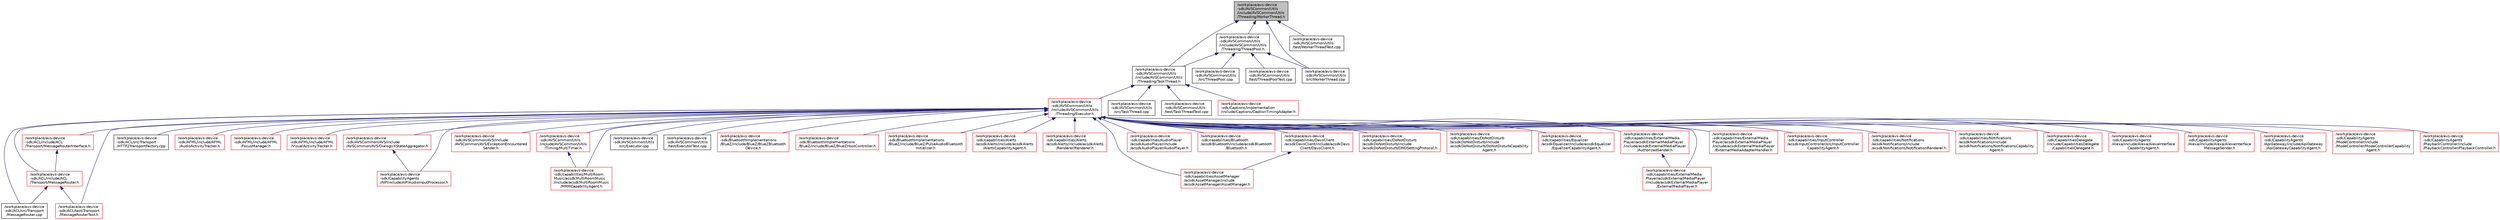 digraph "/workplace/avs-device-sdk/AVSCommon/Utils/include/AVSCommon/Utils/Threading/WorkerThread.h"
{
  edge [fontname="Helvetica",fontsize="10",labelfontname="Helvetica",labelfontsize="10"];
  node [fontname="Helvetica",fontsize="10",shape=record];
  Node7 [label="/workplace/avs-device\l-sdk/AVSCommon/Utils\l/include/AVSCommon/Utils\l/Threading/WorkerThread.h",height=0.2,width=0.4,color="black", fillcolor="grey75", style="filled", fontcolor="black"];
  Node7 -> Node8 [dir="back",color="midnightblue",fontsize="10",style="solid",fontname="Helvetica"];
  Node8 [label="/workplace/avs-device\l-sdk/AVSCommon/Utils\l/include/AVSCommon/Utils\l/Threading/ThreadPool.h",height=0.2,width=0.4,color="black", fillcolor="white", style="filled",URL="$_thread_pool_8h.html"];
  Node8 -> Node9 [dir="back",color="midnightblue",fontsize="10",style="solid",fontname="Helvetica"];
  Node9 [label="/workplace/avs-device\l-sdk/AVSCommon/Utils\l/include/AVSCommon/Utils\l/Threading/TaskThread.h",height=0.2,width=0.4,color="black", fillcolor="white", style="filled",URL="$_task_thread_8h.html"];
  Node9 -> Node10 [dir="back",color="midnightblue",fontsize="10",style="solid",fontname="Helvetica"];
  Node10 [label="/workplace/avs-device\l-sdk/AVSCommon/Utils\l/include/AVSCommon/Utils\l/Threading/Executor.h",height=0.2,width=0.4,color="red", fillcolor="white", style="filled",URL="$_executor_8h.html"];
  Node10 -> Node11 [dir="back",color="midnightblue",fontsize="10",style="solid",fontname="Helvetica"];
  Node11 [label="/workplace/avs-device\l-sdk/ACL/include/ACL\l/Transport/MessageRouter.h",height=0.2,width=0.4,color="red", fillcolor="white", style="filled",URL="$_message_router_8h.html"];
  Node11 -> Node29 [dir="back",color="midnightblue",fontsize="10",style="solid",fontname="Helvetica"];
  Node29 [label="/workplace/avs-device\l-sdk/ACL/src/Transport\l/MessageRouter.cpp",height=0.2,width=0.4,color="black", fillcolor="white", style="filled",URL="$_message_router_8cpp.html"];
  Node11 -> Node30 [dir="back",color="midnightblue",fontsize="10",style="solid",fontname="Helvetica"];
  Node30 [label="/workplace/avs-device\l-sdk/ACL/test/Transport\l/MessageRouterTest.h",height=0.2,width=0.4,color="red", fillcolor="white", style="filled",URL="$_message_router_test_8h.html"];
  Node10 -> Node46 [dir="back",color="midnightblue",fontsize="10",style="solid",fontname="Helvetica"];
  Node46 [label="/workplace/avs-device\l-sdk/ACL/include/ACL\l/Transport/MessageRouterInterface.h",height=0.2,width=0.4,color="red", fillcolor="white", style="filled",URL="$_message_router_interface_8h.html"];
  Node46 -> Node11 [dir="back",color="midnightblue",fontsize="10",style="solid",fontname="Helvetica"];
  Node10 -> Node60 [dir="back",color="midnightblue",fontsize="10",style="solid",fontname="Helvetica"];
  Node60 [label="/workplace/avs-device\l-sdk/ACL/src/Transport\l/HTTP2TransportFactory.cpp",height=0.2,width=0.4,color="black", fillcolor="white", style="filled",URL="$_h_t_t_p2_transport_factory_8cpp.html"];
  Node10 -> Node29 [dir="back",color="midnightblue",fontsize="10",style="solid",fontname="Helvetica"];
  Node10 -> Node30 [dir="back",color="midnightblue",fontsize="10",style="solid",fontname="Helvetica"];
  Node10 -> Node61 [dir="back",color="midnightblue",fontsize="10",style="solid",fontname="Helvetica"];
  Node61 [label="/workplace/avs-device\l-sdk/AFML/include/AFML\l/AudioActivityTracker.h",height=0.2,width=0.4,color="red", fillcolor="white", style="filled",URL="$_audio_activity_tracker_8h.html"];
  Node10 -> Node65 [dir="back",color="midnightblue",fontsize="10",style="solid",fontname="Helvetica"];
  Node65 [label="/workplace/avs-device\l-sdk/AFML/include/AFML\l/FocusManager.h",height=0.2,width=0.4,color="red", fillcolor="white", style="filled",URL="$_focus_manager_8h.html"];
  Node10 -> Node68 [dir="back",color="midnightblue",fontsize="10",style="solid",fontname="Helvetica"];
  Node68 [label="/workplace/avs-device\l-sdk/AFML/include/AFML\l/VisualActivityTracker.h",height=0.2,width=0.4,color="red", fillcolor="white", style="filled",URL="$_visual_activity_tracker_8h.html"];
  Node10 -> Node71 [dir="back",color="midnightblue",fontsize="10",style="solid",fontname="Helvetica"];
  Node71 [label="/workplace/avs-device\l-sdk/AVSCommon/AVS/include\l/AVSCommon/AVS/DialogUXStateAggregator.h",height=0.2,width=0.4,color="red", fillcolor="white", style="filled",URL="$_dialog_u_x_state_aggregator_8h.html"];
  Node71 -> Node77 [dir="back",color="midnightblue",fontsize="10",style="solid",fontname="Helvetica"];
  Node77 [label="/workplace/avs-device\l-sdk/CapabilityAgents\l/AIP/include/AIP/AudioInputProcessor.h",height=0.2,width=0.4,color="red", fillcolor="white", style="filled",URL="$_audio_input_processor_8h.html"];
  Node10 -> Node88 [dir="back",color="midnightblue",fontsize="10",style="solid",fontname="Helvetica"];
  Node88 [label="/workplace/avs-device\l-sdk/AVSCommon/AVS/include\l/AVSCommon/AVS/ExceptionEncountered\lSender.h",height=0.2,width=0.4,color="red", fillcolor="white", style="filled",URL="$_exception_encountered_sender_8h.html"];
  Node10 -> Node91 [dir="back",color="midnightblue",fontsize="10",style="solid",fontname="Helvetica"];
  Node91 [label="/workplace/avs-device\l-sdk/AVSCommon/Utils\l/include/AVSCommon/Utils\l/Timing/MultiTimer.h",height=0.2,width=0.4,color="red", fillcolor="white", style="filled",URL="$_multi_timer_8h.html"];
  Node91 -> Node94 [dir="back",color="midnightblue",fontsize="10",style="solid",fontname="Helvetica"];
  Node94 [label="/workplace/avs-device\l-sdk/capabilities/MultiRoom\lMusic/acsdkMultiRoomMusic\l/include/acsdkMultiRoomMusic\l/MRMCapabilityAgent.h",height=0.2,width=0.4,color="red", fillcolor="white", style="filled",URL="$_m_r_m_capability_agent_8h.html"];
  Node10 -> Node104 [dir="back",color="midnightblue",fontsize="10",style="solid",fontname="Helvetica"];
  Node104 [label="/workplace/avs-device\l-sdk/AVSCommon/Utils\l/src/Executor.cpp",height=0.2,width=0.4,color="black", fillcolor="white", style="filled",URL="$_executor_8cpp.html"];
  Node10 -> Node105 [dir="back",color="midnightblue",fontsize="10",style="solid",fontname="Helvetica"];
  Node105 [label="/workplace/avs-device\l-sdk/AVSCommon/Utils\l/test/ExecutorTest.cpp",height=0.2,width=0.4,color="black", fillcolor="white", style="filled",URL="$_executor_test_8cpp.html"];
  Node10 -> Node106 [dir="back",color="midnightblue",fontsize="10",style="solid",fontname="Helvetica"];
  Node106 [label="/workplace/avs-device\l-sdk/BluetoothImplementations\l/BlueZ/include/BlueZ/BlueZBluetooth\lDevice.h",height=0.2,width=0.4,color="red", fillcolor="white", style="filled",URL="$_blue_z_bluetooth_device_8h.html"];
  Node10 -> Node112 [dir="back",color="midnightblue",fontsize="10",style="solid",fontname="Helvetica"];
  Node112 [label="/workplace/avs-device\l-sdk/BluetoothImplementations\l/BlueZ/include/BlueZ/BlueZHostController.h",height=0.2,width=0.4,color="red", fillcolor="white", style="filled",URL="$_blue_z_host_controller_8h.html"];
  Node10 -> Node128 [dir="back",color="midnightblue",fontsize="10",style="solid",fontname="Helvetica"];
  Node128 [label="/workplace/avs-device\l-sdk/BluetoothImplementations\l/BlueZ/include/BlueZ/PulseAudioBluetooth\lInitializer.h",height=0.2,width=0.4,color="red", fillcolor="white", style="filled",URL="$_pulse_audio_bluetooth_initializer_8h.html"];
  Node10 -> Node130 [dir="back",color="midnightblue",fontsize="10",style="solid",fontname="Helvetica"];
  Node130 [label="/workplace/avs-device\l-sdk/capabilities/Alerts\l/acsdkAlerts/include/acsdkAlerts\l/AlertsCapabilityAgent.h",height=0.2,width=0.4,color="red", fillcolor="white", style="filled",URL="$_alerts_capability_agent_8h.html"];
  Node10 -> Node134 [dir="back",color="midnightblue",fontsize="10",style="solid",fontname="Helvetica"];
  Node134 [label="/workplace/avs-device\l-sdk/capabilities/Alerts\l/acsdkAlerts/include/acsdkAlerts\l/Renderer/Renderer.h",height=0.2,width=0.4,color="red", fillcolor="white", style="filled",URL="$_renderer_8h.html"];
  Node10 -> Node157 [dir="back",color="midnightblue",fontsize="10",style="solid",fontname="Helvetica"];
  Node157 [label="/workplace/avs-device\l-sdk/capabilities/AssetManager\l/acsdkAssetManager/include\l/acsdkAssetManager/AssetManager.h",height=0.2,width=0.4,color="red", fillcolor="white", style="filled",URL="$_asset_manager_8h.html"];
  Node10 -> Node168 [dir="back",color="midnightblue",fontsize="10",style="solid",fontname="Helvetica"];
  Node168 [label="/workplace/avs-device\l-sdk/capabilities/AudioPlayer\l/acsdkAudioPlayer/include\l/acsdkAudioPlayer/AudioPlayer.h",height=0.2,width=0.4,color="red", fillcolor="white", style="filled",URL="$_audio_player_8h.html"];
  Node10 -> Node172 [dir="back",color="midnightblue",fontsize="10",style="solid",fontname="Helvetica"];
  Node172 [label="/workplace/avs-device\l-sdk/capabilities/Bluetooth\l/acsdkBluetooth/include/acsdkBluetooth\l/Bluetooth.h",height=0.2,width=0.4,color="red", fillcolor="white", style="filled",URL="$_bluetooth_8h.html"];
  Node10 -> Node176 [dir="back",color="midnightblue",fontsize="10",style="solid",fontname="Helvetica"];
  Node176 [label="/workplace/avs-device\l-sdk/capabilities/DavsClient\l/acsdkDavsClient/include/acsdkDavs\lClient/DavsClient.h",height=0.2,width=0.4,color="red", fillcolor="white", style="filled",URL="$_davs_client_8h.html"];
  Node176 -> Node157 [dir="back",color="midnightblue",fontsize="10",style="solid",fontname="Helvetica"];
  Node10 -> Node178 [dir="back",color="midnightblue",fontsize="10",style="solid",fontname="Helvetica"];
  Node178 [label="/workplace/avs-device\l-sdk/capabilities/DoNotDisturb\l/acsdkDoNotDisturb/include\l/acsdkDoNotDisturb/DNDSettingProtocol.h",height=0.2,width=0.4,color="red", fillcolor="white", style="filled",URL="$_d_n_d_setting_protocol_8h.html"];
  Node10 -> Node181 [dir="back",color="midnightblue",fontsize="10",style="solid",fontname="Helvetica"];
  Node181 [label="/workplace/avs-device\l-sdk/capabilities/DoNotDisturb\l/acsdkDoNotDisturb/include\l/acsdkDoNotDisturb/DoNotDisturbCapability\lAgent.h",height=0.2,width=0.4,color="red", fillcolor="white", style="filled",URL="$_do_not_disturb_capability_agent_8h.html"];
  Node10 -> Node188 [dir="back",color="midnightblue",fontsize="10",style="solid",fontname="Helvetica"];
  Node188 [label="/workplace/avs-device\l-sdk/capabilities/Equalizer\l/acsdkEqualizer/include/acsdkEqualizer\l/EqualizerCapabilityAgent.h",height=0.2,width=0.4,color="red", fillcolor="white", style="filled",URL="$_equalizer_capability_agent_8h.html"];
  Node10 -> Node190 [dir="back",color="midnightblue",fontsize="10",style="solid",fontname="Helvetica"];
  Node190 [label="/workplace/avs-device\l-sdk/capabilities/ExternalMedia\lPlayer/acsdkExternalMediaPlayer\l/include/acsdkExternalMediaPlayer\l/AuthorizedSender.h",height=0.2,width=0.4,color="red", fillcolor="white", style="filled",URL="$_authorized_sender_8h.html"];
  Node190 -> Node191 [dir="back",color="midnightblue",fontsize="10",style="solid",fontname="Helvetica"];
  Node191 [label="/workplace/avs-device\l-sdk/capabilities/ExternalMedia\lPlayer/acsdkExternalMediaPlayer\l/include/acsdkExternalMediaPlayer\l/ExternalMediaPlayer.h",height=0.2,width=0.4,color="red", fillcolor="white", style="filled",URL="$_external_media_player_8h.html"];
  Node10 -> Node198 [dir="back",color="midnightblue",fontsize="10",style="solid",fontname="Helvetica"];
  Node198 [label="/workplace/avs-device\l-sdk/capabilities/ExternalMedia\lPlayer/acsdkExternalMediaPlayer\l/include/acsdkExternalMediaPlayer\l/ExternalMediaAdapterHandler.h",height=0.2,width=0.4,color="red", fillcolor="white", style="filled",URL="$_external_media_adapter_handler_8h.html"];
  Node10 -> Node191 [dir="back",color="midnightblue",fontsize="10",style="solid",fontname="Helvetica"];
  Node10 -> Node200 [dir="back",color="midnightblue",fontsize="10",style="solid",fontname="Helvetica"];
  Node200 [label="/workplace/avs-device\l-sdk/capabilities/InputController\l/acsdkInputController/src/InputController\lCapabilityAgent.h",height=0.2,width=0.4,color="red", fillcolor="white", style="filled",URL="$_input_controller_capability_agent_8h.html"];
  Node10 -> Node94 [dir="back",color="midnightblue",fontsize="10",style="solid",fontname="Helvetica"];
  Node10 -> Node203 [dir="back",color="midnightblue",fontsize="10",style="solid",fontname="Helvetica"];
  Node203 [label="/workplace/avs-device\l-sdk/capabilities/Notifications\l/acsdkNotifications/include\l/acsdkNotifications/NotificationRenderer.h",height=0.2,width=0.4,color="red", fillcolor="white", style="filled",URL="$_notification_renderer_8h.html"];
  Node10 -> Node207 [dir="back",color="midnightblue",fontsize="10",style="solid",fontname="Helvetica"];
  Node207 [label="/workplace/avs-device\l-sdk/capabilities/Notifications\l/acsdkNotifications/include\l/acsdkNotifications/NotificationsCapability\lAgent.h",height=0.2,width=0.4,color="red", fillcolor="white", style="filled",URL="$_notifications_capability_agent_8h.html"];
  Node10 -> Node211 [dir="back",color="midnightblue",fontsize="10",style="solid",fontname="Helvetica"];
  Node211 [label="/workplace/avs-device\l-sdk/CapabilitiesDelegate\l/include/CapabilitiesDelegate\l/CapabilitiesDelegate.h",height=0.2,width=0.4,color="red", fillcolor="white", style="filled",URL="$_capabilities_delegate_8h.html"];
  Node10 -> Node77 [dir="back",color="midnightblue",fontsize="10",style="solid",fontname="Helvetica"];
  Node10 -> Node214 [dir="back",color="midnightblue",fontsize="10",style="solid",fontname="Helvetica"];
  Node214 [label="/workplace/avs-device\l-sdk/CapabilityAgents\l/Alexa/include/Alexa/AlexaInterface\lCapabilityAgent.h",height=0.2,width=0.4,color="red", fillcolor="white", style="filled",URL="$_alexa_interface_capability_agent_8h.html"];
  Node10 -> Node219 [dir="back",color="midnightblue",fontsize="10",style="solid",fontname="Helvetica"];
  Node219 [label="/workplace/avs-device\l-sdk/CapabilityAgents\l/Alexa/include/Alexa/AlexaInterface\lMessageSender.h",height=0.2,width=0.4,color="red", fillcolor="white", style="filled",URL="$_alexa_interface_message_sender_8h.html"];
  Node10 -> Node226 [dir="back",color="midnightblue",fontsize="10",style="solid",fontname="Helvetica"];
  Node226 [label="/workplace/avs-device\l-sdk/CapabilityAgents\l/ApiGateway/include/ApiGateway\l/ApiGatewayCapabilityAgent.h",height=0.2,width=0.4,color="red", fillcolor="white", style="filled",URL="$_api_gateway_capability_agent_8h.html"];
  Node10 -> Node229 [dir="back",color="midnightblue",fontsize="10",style="solid",fontname="Helvetica"];
  Node229 [label="/workplace/avs-device\l-sdk/CapabilityAgents\l/ModeController/include\l/ModeController/ModeControllerCapability\lAgent.h",height=0.2,width=0.4,color="red", fillcolor="white", style="filled",URL="$_mode_controller_capability_agent_8h.html"];
  Node10 -> Node232 [dir="back",color="midnightblue",fontsize="10",style="solid",fontname="Helvetica"];
  Node232 [label="/workplace/avs-device\l-sdk/CapabilityAgents\l/PlaybackController/include\l/PlaybackController/PlaybackController.h",height=0.2,width=0.4,color="red", fillcolor="white", style="filled",URL="$_playback_controller_8h.html"];
  Node9 -> Node362 [dir="back",color="midnightblue",fontsize="10",style="solid",fontname="Helvetica"];
  Node362 [label="/workplace/avs-device\l-sdk/AVSCommon/Utils\l/src/TaskThread.cpp",height=0.2,width=0.4,color="black", fillcolor="white", style="filled",URL="$_task_thread_8cpp.html"];
  Node9 -> Node363 [dir="back",color="midnightblue",fontsize="10",style="solid",fontname="Helvetica"];
  Node363 [label="/workplace/avs-device\l-sdk/AVSCommon/Utils\l/test/TaskThreadTest.cpp",height=0.2,width=0.4,color="black", fillcolor="white", style="filled",URL="$_task_thread_test_8cpp.html"];
  Node9 -> Node364 [dir="back",color="midnightblue",fontsize="10",style="solid",fontname="Helvetica"];
  Node364 [label="/workplace/avs-device\l-sdk/Captions/Implementation\l/include/Captions/CaptionTimingAdapter.h",height=0.2,width=0.4,color="red", fillcolor="white", style="filled",URL="$_caption_timing_adapter_8h.html"];
  Node8 -> Node373 [dir="back",color="midnightblue",fontsize="10",style="solid",fontname="Helvetica"];
  Node373 [label="/workplace/avs-device\l-sdk/AVSCommon/Utils\l/src/ThreadPool.cpp",height=0.2,width=0.4,color="black", fillcolor="white", style="filled",URL="$_thread_pool_8cpp.html"];
  Node8 -> Node374 [dir="back",color="midnightblue",fontsize="10",style="solid",fontname="Helvetica"];
  Node374 [label="/workplace/avs-device\l-sdk/AVSCommon/Utils\l/src/WorkerThread.cpp",height=0.2,width=0.4,color="black", fillcolor="white", style="filled",URL="$_worker_thread_8cpp.html"];
  Node8 -> Node375 [dir="back",color="midnightblue",fontsize="10",style="solid",fontname="Helvetica"];
  Node375 [label="/workplace/avs-device\l-sdk/AVSCommon/Utils\l/test/ThreadPoolTest.cpp",height=0.2,width=0.4,color="black", fillcolor="white", style="filled",URL="$_thread_pool_test_8cpp.html"];
  Node7 -> Node9 [dir="back",color="midnightblue",fontsize="10",style="solid",fontname="Helvetica"];
  Node7 -> Node374 [dir="back",color="midnightblue",fontsize="10",style="solid",fontname="Helvetica"];
  Node7 -> Node376 [dir="back",color="midnightblue",fontsize="10",style="solid",fontname="Helvetica"];
  Node376 [label="/workplace/avs-device\l-sdk/AVSCommon/Utils\l/test/WorkerThreadTest.cpp",height=0.2,width=0.4,color="black", fillcolor="white", style="filled",URL="$_worker_thread_test_8cpp.html"];
}
